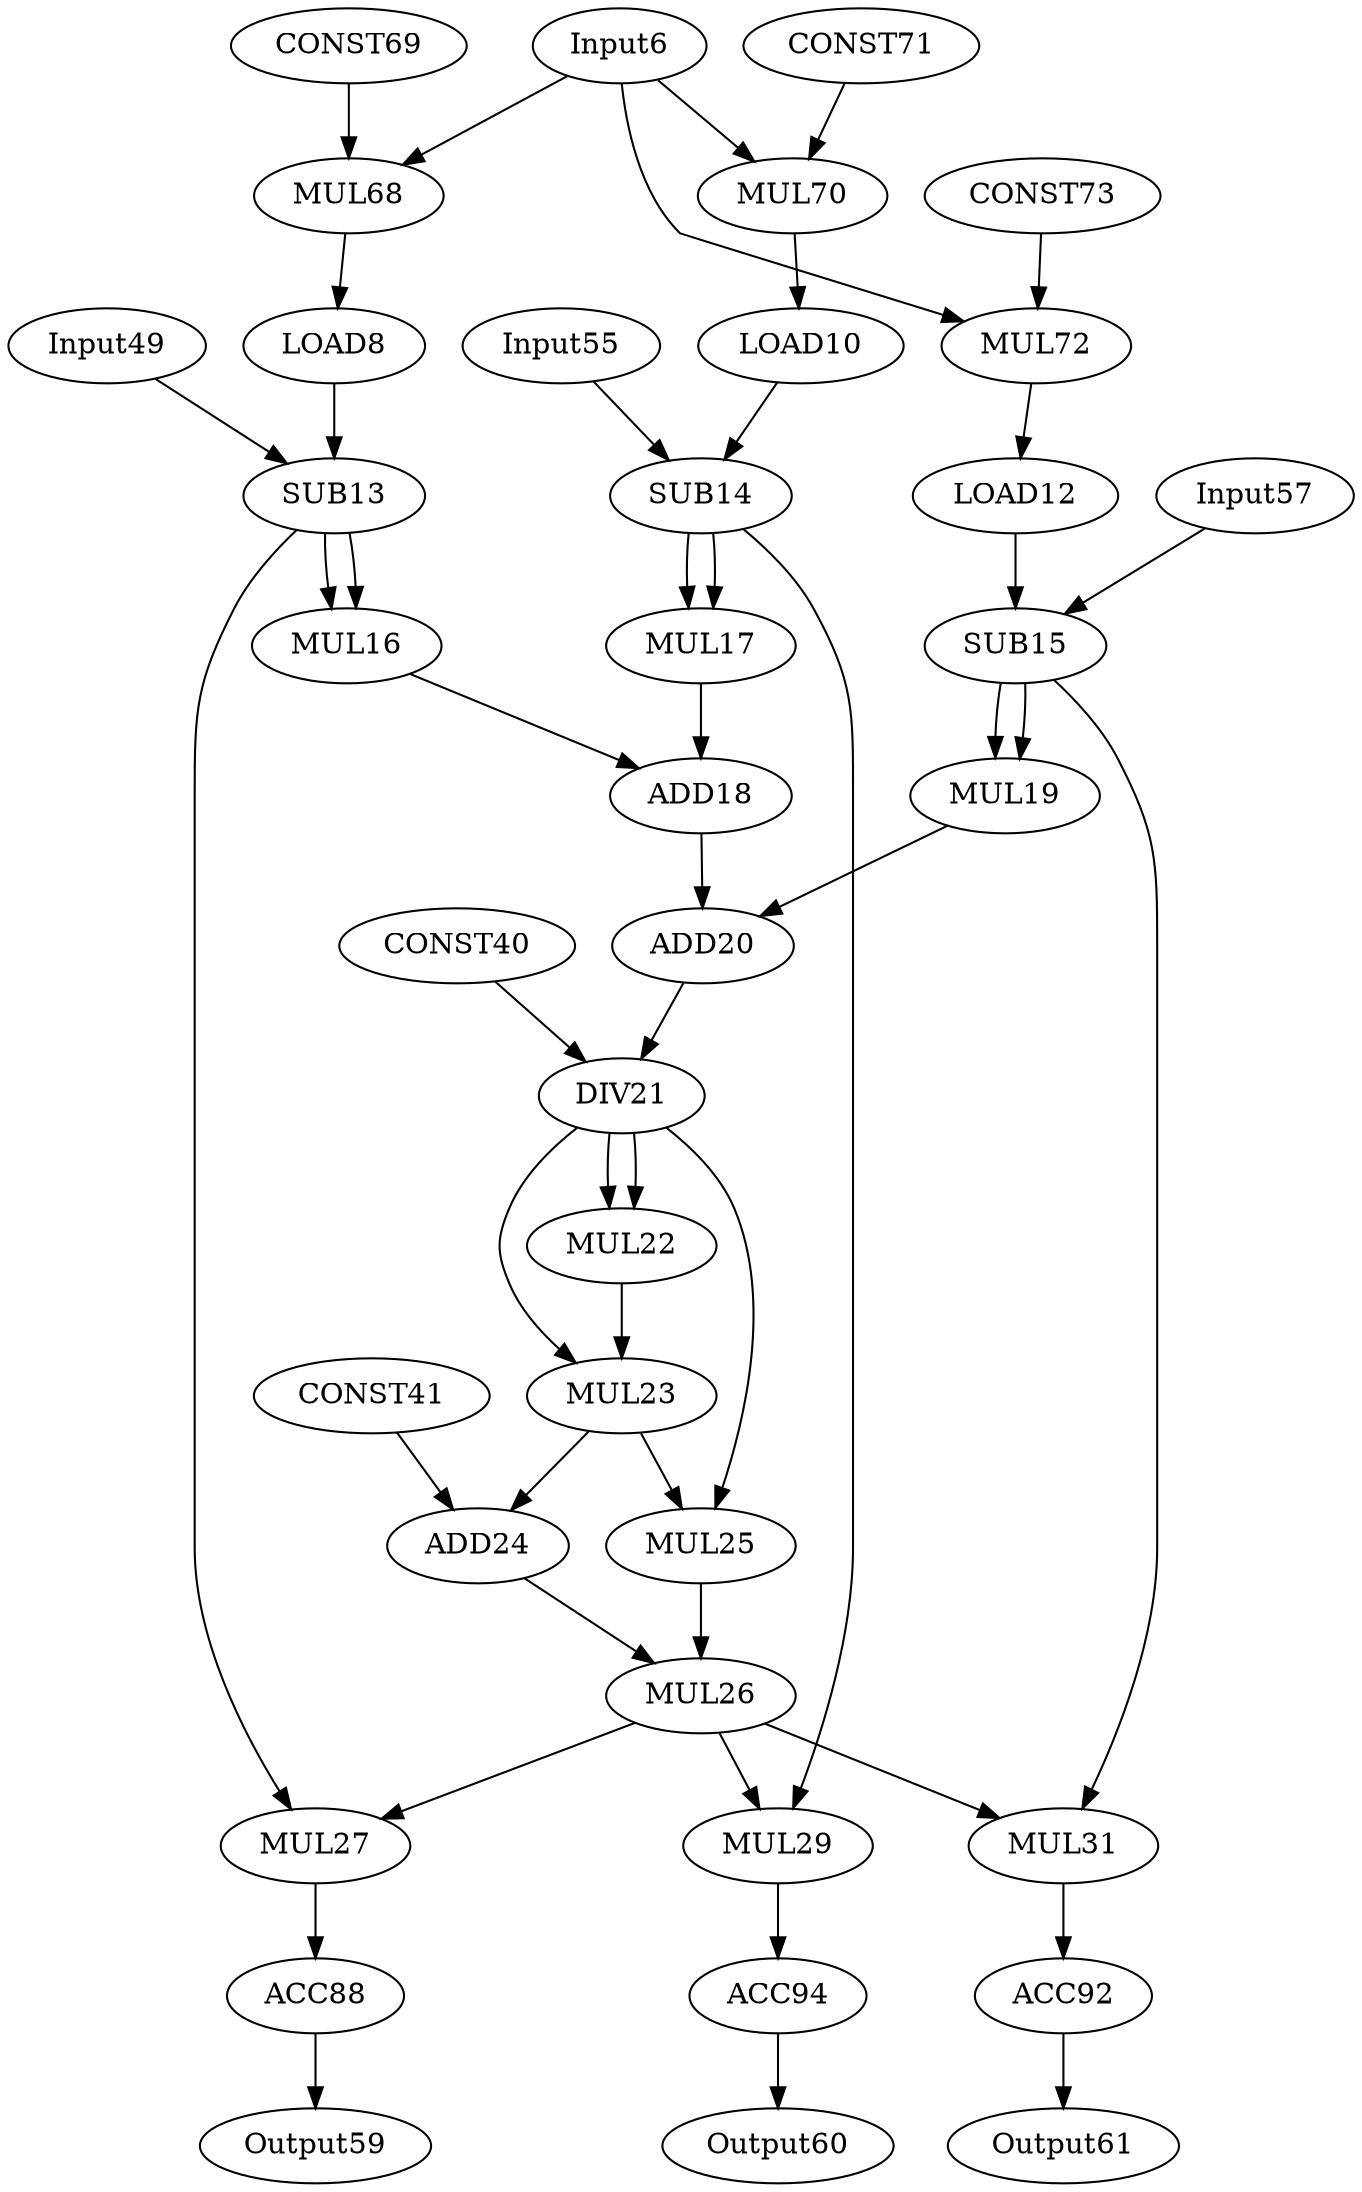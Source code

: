 Digraph G {
Input6[opcode=input, ref_name="NL", size=4096, offset="0, 0", pattern="4, 16, 4, 64"];
LOAD8[opcode=load, ref_name="position_x", size=256, offset="0, 0", cycles=1024];
LOAD10[opcode=load, ref_name="position_y", size=256, offset="0, 0", cycles=1024];
LOAD12[opcode=load, ref_name="position_z", size=256, offset="0, 0", cycles=1024];
SUB13[opcode=sub];
SUB14[opcode=sub];
SUB15[opcode=sub];
MUL16[opcode=mul];
MUL17[opcode=mul];
ADD18[opcode=add];
MUL19[opcode=mul];
ADD20[opcode=add];
DIV21[opcode=udiv];
MUL22[opcode=mul];
MUL23[opcode=mul];
ADD24[opcode=add];
MUL25[opcode=mul];
MUL26[opcode=mul];
MUL27[opcode=mul];
MUL29[opcode=mul];
MUL31[opcode=mul];
CONST40[opcode=const, value=10];
CONST41[opcode=const, value=-2000];
Input49[opcode=input, ref_name="position_x", size=256, offset="0, 0", pattern="0, 16, 4, 64"];
Input55[opcode=input, ref_name="position_y", size=256, offset="0, 0", pattern="0, 16, 4, 64"];
Input57[opcode=input, ref_name="position_z", size=256, offset="0, 0", pattern="0, 16, 4, 64"];
Output59[opcode=output, ref_name="force_x", size=256, offset="0, 0", pattern="0, 16, 4, 64"];
Output60[opcode=output, ref_name="force_y", size=256, offset="0, 0", pattern="0, 16, 4, 64"];
Output61[opcode=output, ref_name="force_z", size=256, offset="0, 0", pattern="0, 16, 4, 64"];
MUL68[opcode=MUL];
CONST69[opcode=const, value=4];
MUL70[opcode=MUL];
CONST71[opcode=const, value=4];
MUL72[opcode=MUL];
CONST73[opcode=const, value=4];
ACC88[opcode=acc, acc_params="0, 16, 1, 64", acc_first=1];
ACC92[opcode=acc, acc_params="0, 16, 1, 64", acc_first=1];
ACC94[opcode=acc, acc_params="0, 16, 1, 64", acc_first=1];
LOAD8->SUB13[operand=1];
LOAD10->SUB14[operand=1];
LOAD12->SUB15[operand=1];
SUB13->MUL27[operand=1];
SUB13->MUL16[operand=0];
SUB13->MUL16[operand=1];
SUB14->MUL29[operand=1];
SUB14->MUL17[operand=0];
SUB14->MUL17[operand=1];
SUB15->MUL31[operand=1];
SUB15->MUL19[operand=0];
SUB15->MUL19[operand=1];
MUL16->ADD18[operand=1];
MUL17->ADD18[operand=0];
ADD18->ADD20[operand=0];
MUL19->ADD20[operand=1];
ADD20->DIV21[operand=1];
CONST40->DIV21[operand=0];
DIV21->MUL25[operand=1];
DIV21->MUL23[operand=1];
DIV21->MUL22[operand=0];
DIV21->MUL22[operand=1];
MUL22->MUL23[operand=0];
MUL23->MUL25[operand=0];
MUL23->ADD24[operand=0];
CONST41->ADD24[operand=1];
ADD24->MUL26[operand=1];
MUL25->MUL26[operand=0];
MUL26->MUL31[operand=0];
MUL26->MUL29[operand=0];
MUL26->MUL27[operand=0];
Input49->SUB13[operand=0];
Input55->SUB14[operand=0];
Input57->SUB15[operand=0];
Input6->MUL68[operand=0];
CONST69->MUL68[operand=1];
Input6->MUL70[operand=0];
CONST71->MUL70[operand=1];
Input6->MUL72[operand=0];
CONST73->MUL72[operand=1];
MUL68->LOAD8[operand=0];
MUL70->LOAD10[operand=0];
MUL72->LOAD12[operand=0];
MUL27->ACC88[operand=0];
ACC88->Output59[operand=0];
MUL31->ACC92[operand=0];
ACC92->Output61[operand=0];
MUL29->ACC94[operand=0];
ACC94->Output60[operand=0];
}
